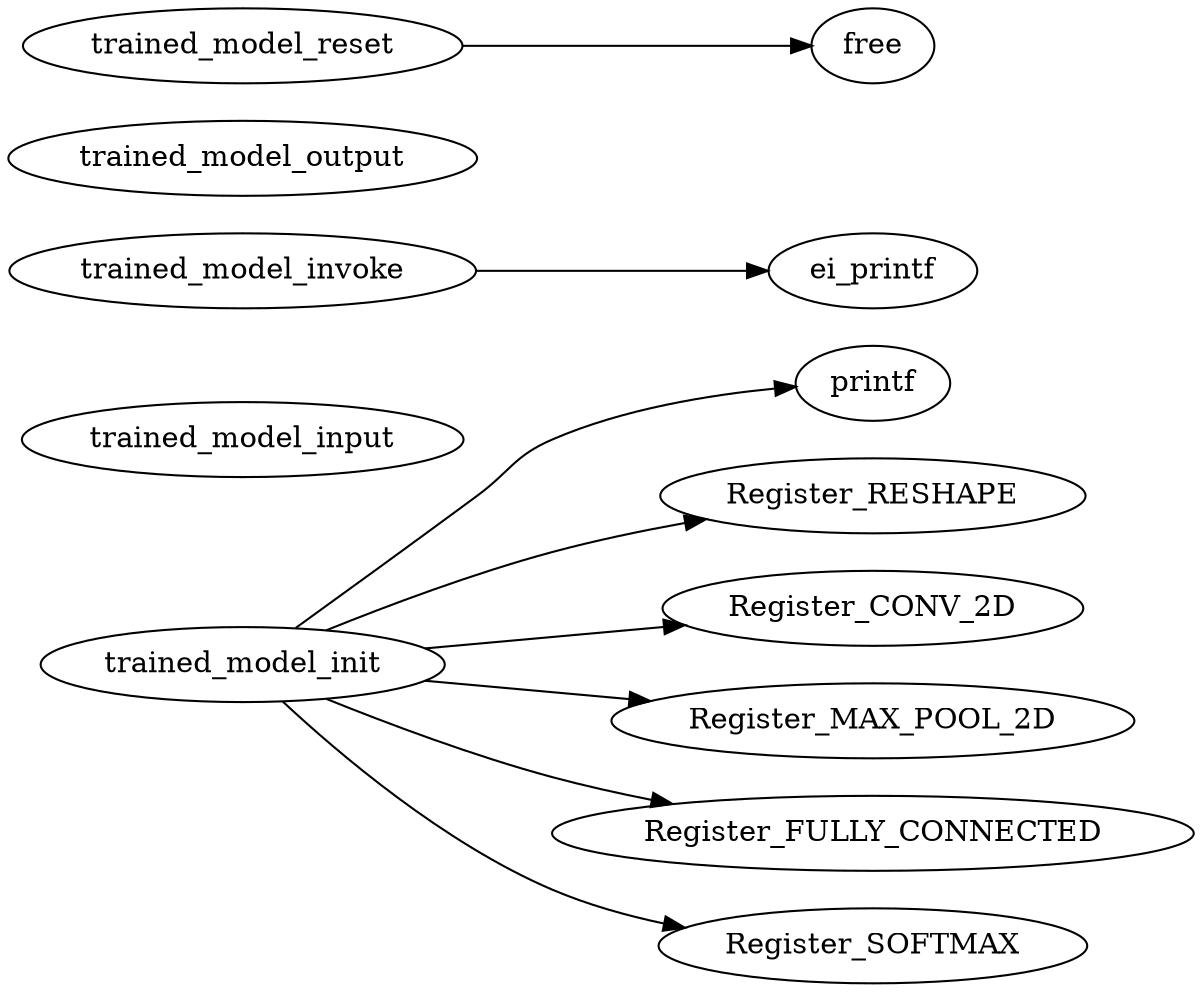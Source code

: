 strict digraph {
	graph [bb="0,0,568.95,468",
		overlap=False,
		rankdir=LR,
		splines=true
	];
	node [label="\N"];
	trained_model_init	[height=0.5,
		nest_level=0,
		pos="112.44,153",
		src_line=768,
		width=2.69];
	printf	[height=0.5,
		nest_level=1,
		pos="414.92,288",
		src_line=-1,
		width=1.0291];
	trained_model_init -> printf	[pos="e,377.92,286.38 137.86,170.59 160.49,186.93 195.06,211.98 224.88,234 240.97,245.88 242.53,253.04 260.88,261 294.91,275.75 336.51,\
282.45 367.75,285.48"];
	Register_RESHAPE	[height=0.5,
		nest_level=1,
		pos="414.92,234",
		src_line=-1,
		width=2.8345];
	trained_model_init -> Register_RESHAPE	[pos="e,334.69,222.76 152.57,169.48 181.93,181.32 223.37,196.91 260.88,207 281.35,212.51 303.66,217.18 324.77,221"];
	Register_CONV_2D	[height=0.5,
		nest_level=1,
		pos="414.92,180",
		src_line=-1,
		width=2.7984];
	trained_model_init -> Register_CONV_2D	[pos="e,324.63,171.98 199.95,160.77 235.68,163.98 277.32,167.73 314.32,171.05"];
	Register_MAX_POOL_2D	[height=0.5,
		nest_level=1,
		pos="414.92,126",
		src_line=-1,
		width=3.4844];
	trained_model_init -> Register_MAX_POOL_2D	[pos="e,308.3,135.49 199.95,145.23 230.59,142.47 265.56,139.33 298.24,136.39"];
	Register_FULLY_CONNECTED	[height=0.5,
		nest_level=1,
		pos="414.92,72",
		src_line=-1,
		width=4.2788];
	trained_model_init -> Register_FULLY_CONNECTED	[pos="e,318.64,86.124 152.57,136.52 181.93,124.68 223.37,109.09 260.88,99 276.2,94.878 292.55,91.225 308.66,88.044"];
	Register_SOFTMAX	[height=0.5,
		nest_level=1,
		pos="414.92,18",
		src_line=-1,
		width=2.8525];
	trained_model_init -> Register_SOFTMAX	[pos="e,324.52,26.724 131.69,135.21 157.94,110.72 208.93,67.172 260.88,45 277.71,37.818 296.36,32.546 314.68,28.677"];
	trained_model_input	[height=0.5,
		nest_level=0,
		pos="112.44,261",
		src_line=854,
		width=2.9428];
	trained_model_invoke	[height=0.5,
		nest_level=0,
		pos="112.44,342",
		src_line=865,
		width=3.1053];
	ei_printf	[height=0.5,
		nest_level=1,
		pos="414.92,342",
		src_line=-1,
		width=1.3902];
	trained_model_invoke -> ei_printf	[pos="e,364.51,342 224.47,342 268.48,342 317.32,342 354.38,342"];
	trained_model_output	[height=0.5,
		nest_level=0,
		pos="112.44,396",
		src_line=861,
		width=3.1233];
	trained_model_reset	[height=0.5,
		nest_level=0,
		pos="112.44,450",
		src_line=935,
		width=2.9247];
	free	[height=0.5,
		nest_level=1,
		pos="414.92,450",
		src_line=-1,
		width=0.81243];
	trained_model_reset -> free	[pos="e,385.64,450 218.11,450 272.68,450 336.11,450 375.64,450"];
}

